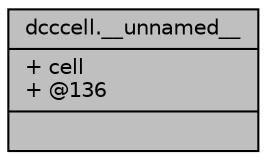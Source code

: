 digraph "dcccell.__unnamed__"
{
 // INTERACTIVE_SVG=YES
  bgcolor="transparent";
  edge [fontname="Helvetica",fontsize="10",labelfontname="Helvetica",labelfontsize="10"];
  node [fontname="Helvetica",fontsize="10",shape=record];
  Node266 [label="{dcccell.__unnamed__\n|+ cell\l+ @136\l|}",height=0.2,width=0.4,color="black", fillcolor="grey75", style="filled", fontcolor="black"];
}
